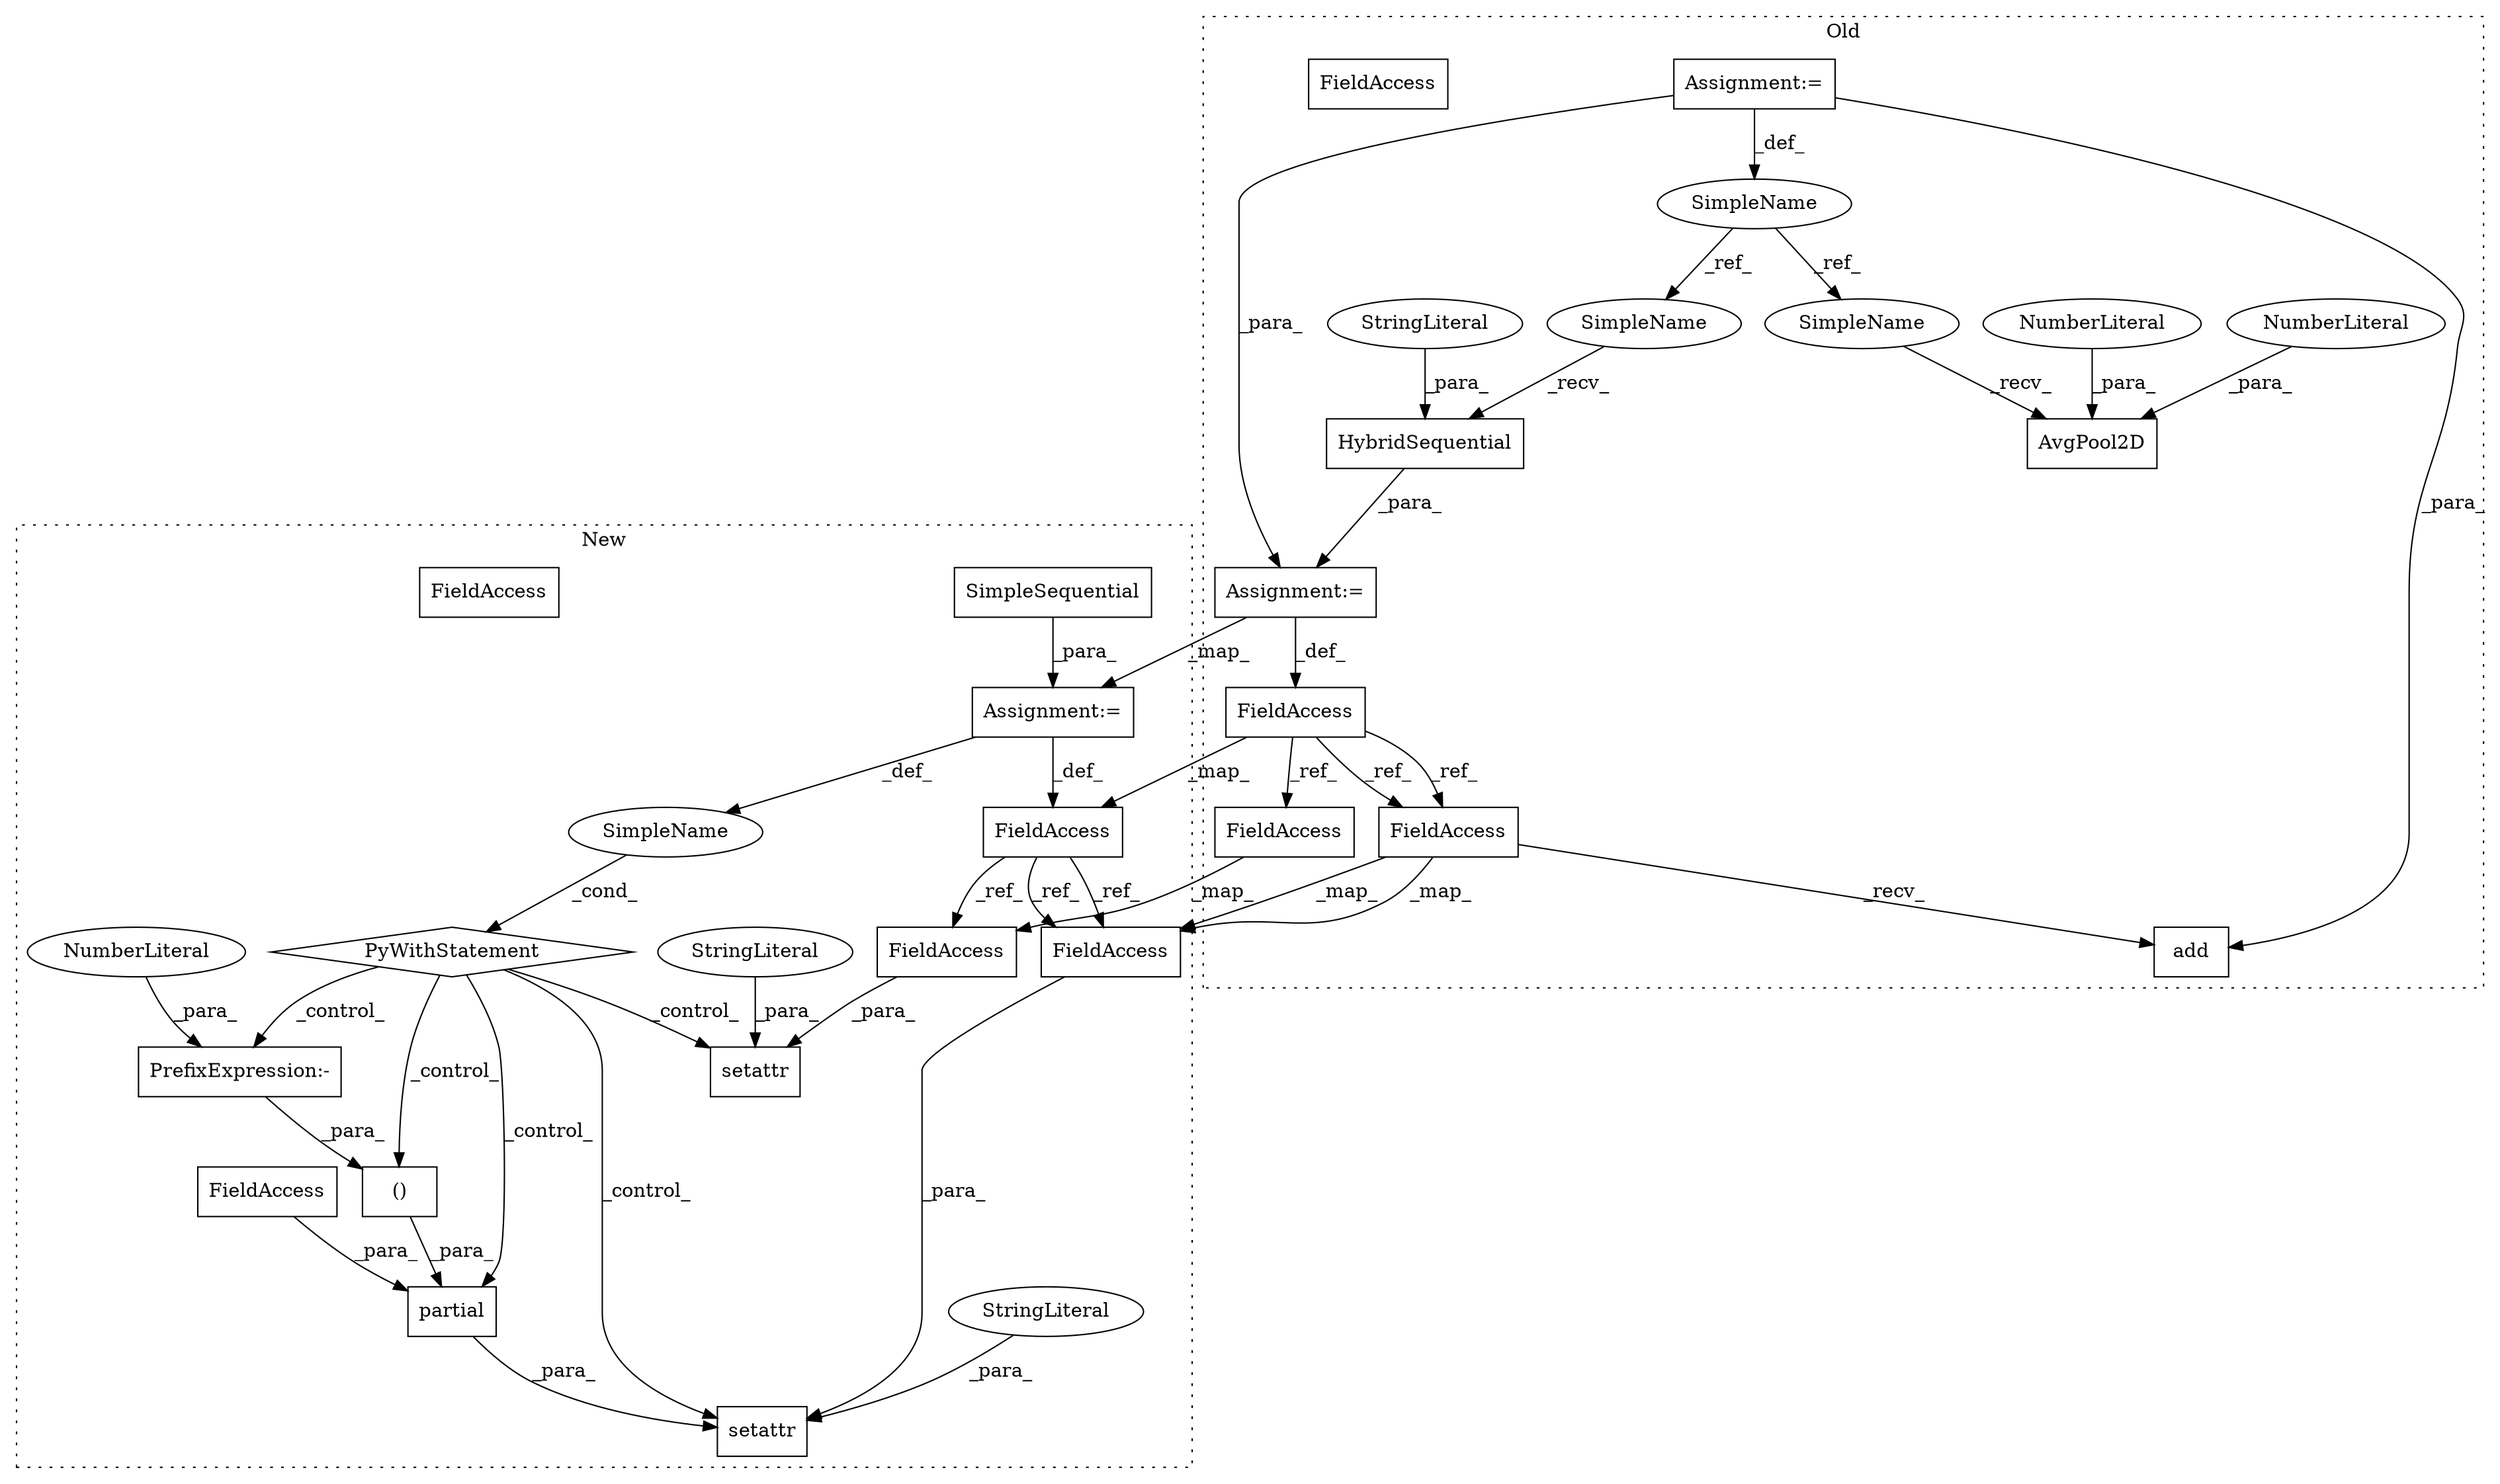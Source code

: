 digraph G {
subgraph cluster0 {
1 [label="HybridSequential" a="32" s="6787,6806" l="17,1" shape="box"];
3 [label="add" a="32" s="7187,7203" l="4,1" shape="box"];
5 [label="SimpleName" a="42" s="5529" l="2" shape="ellipse"];
6 [label="AvgPool2D" a="32" s="7043,7056" l="10,1" shape="box"];
7 [label="NumberLiteral" a="34" s="7055" l="1" shape="ellipse"];
8 [label="NumberLiteral" a="34" s="7053" l="1" shape="ellipse"];
16 [label="StringLiteral" a="45" s="6804" l="2" shape="ellipse"];
20 [label="Assignment:=" a="7" s="5529" l="2" shape="box"];
21 [label="FieldAccess" a="22" s="7175" l="11" shape="box"];
23 [label="FieldAccess" a="22" s="6772" l="11" shape="box"];
26 [label="Assignment:=" a="7" s="6783" l="1" shape="box"];
27 [label="SimpleName" a="42" s="7040" l="2" shape="ellipse"];
28 [label="SimpleName" a="42" s="6784" l="2" shape="ellipse"];
31 [label="FieldAccess" a="22" s="7024" l="11" shape="box"];
32 [label="FieldAccess" a="22" s="7175" l="11" shape="box"];
label = "Old";
style="dotted";
}
subgraph cluster1 {
2 [label="()" a="106" s="8645" l="22" shape="box"];
4 [label="setattr" a="32" s="8564,8669" l="8,1" shape="box"];
9 [label="PyWithStatement" a="104" s="7952,7986" l="10,2" shape="diamond"];
10 [label="setattr" a="32" s="8325,8405" l="8,1" shape="box"];
11 [label="SimpleName" a="42" s="" l="" shape="ellipse"];
12 [label="StringLiteral" a="45" s="8584" l="15" shape="ellipse"];
13 [label="PrefixExpression:-" a="38" s="8645" l="1" shape="box"];
14 [label="NumberLiteral" a="34" s="8646" l="1" shape="ellipse"];
15 [label="StringLiteral" a="45" s="8345" l="10" shape="ellipse"];
17 [label="SimpleSequential" a="32" s="7926" l="18" shape="box"];
18 [label="partial" a="32" s="8600,8667" l="8,2" shape="box"];
19 [label="FieldAccess" a="22" s="8608" l="25" shape="box"];
22 [label="FieldAccess" a="22" s="8572" l="11" shape="box"];
24 [label="FieldAccess" a="22" s="7914" l="11" shape="box"];
25 [label="Assignment:=" a="7" s="7925" l="1" shape="box"];
29 [label="FieldAccess" a="22" s="8572" l="11" shape="box"];
30 [label="FieldAccess" a="22" s="8333" l="11" shape="box"];
label = "New";
style="dotted";
}
1 -> 26 [label="_para_"];
2 -> 18 [label="_para_"];
5 -> 28 [label="_ref_"];
5 -> 27 [label="_ref_"];
7 -> 6 [label="_para_"];
8 -> 6 [label="_para_"];
9 -> 13 [label="_control_"];
9 -> 2 [label="_control_"];
9 -> 18 [label="_control_"];
9 -> 4 [label="_control_"];
9 -> 10 [label="_control_"];
11 -> 9 [label="_cond_"];
12 -> 4 [label="_para_"];
13 -> 2 [label="_para_"];
14 -> 13 [label="_para_"];
15 -> 10 [label="_para_"];
16 -> 1 [label="_para_"];
17 -> 25 [label="_para_"];
18 -> 4 [label="_para_"];
19 -> 18 [label="_para_"];
20 -> 3 [label="_para_"];
20 -> 26 [label="_para_"];
20 -> 5 [label="_def_"];
23 -> 31 [label="_ref_"];
23 -> 24 [label="_map_"];
23 -> 32 [label="_ref_"];
23 -> 32 [label="_ref_"];
24 -> 29 [label="_ref_"];
24 -> 29 [label="_ref_"];
24 -> 30 [label="_ref_"];
25 -> 24 [label="_def_"];
25 -> 11 [label="_def_"];
26 -> 25 [label="_map_"];
26 -> 23 [label="_def_"];
27 -> 6 [label="_recv_"];
28 -> 1 [label="_recv_"];
29 -> 4 [label="_para_"];
30 -> 10 [label="_para_"];
31 -> 30 [label="_map_"];
32 -> 3 [label="_recv_"];
32 -> 29 [label="_map_"];
32 -> 29 [label="_map_"];
}